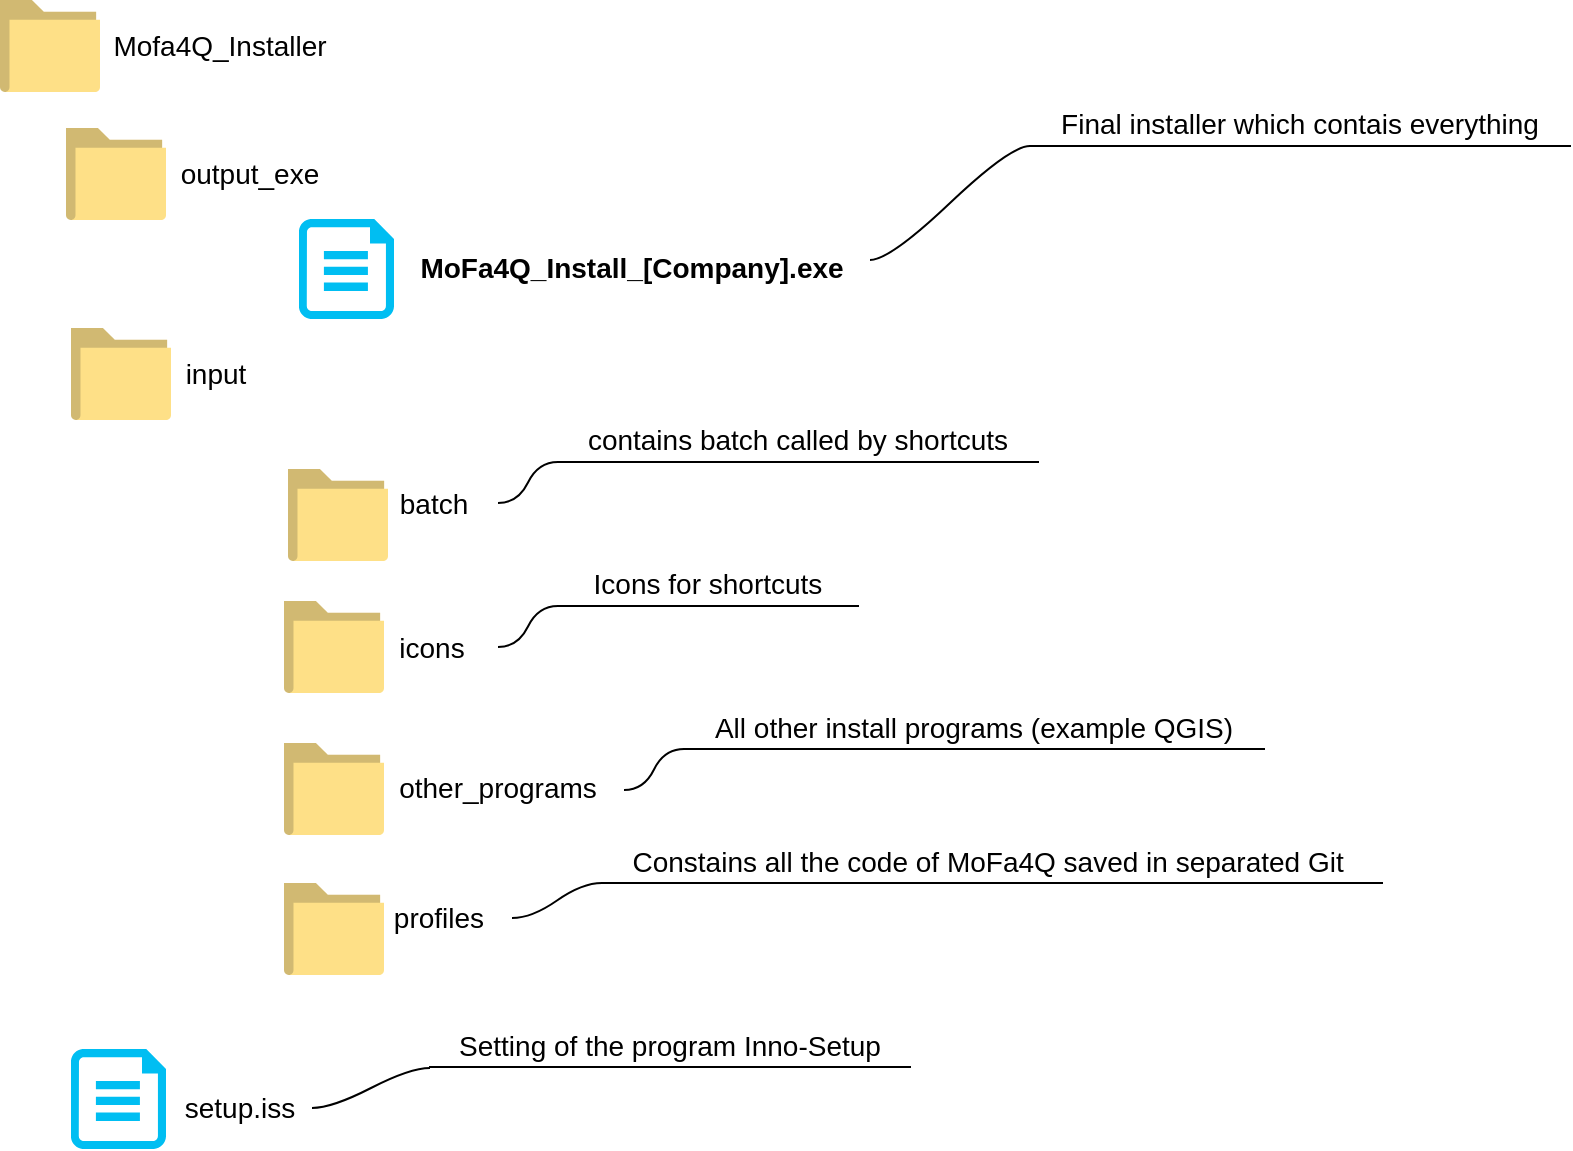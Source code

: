 <mxfile version="12.1.3" type="device" pages="1"><diagram id="9FZ8eg_lb99T7szyuwr7" name="Page-1"><mxGraphModel dx="1635" dy="669" grid="1" gridSize="10" guides="1" tooltips="1" connect="1" arrows="1" fold="1" page="1" pageScale="1" pageWidth="1169" pageHeight="827" math="0" shadow="0"><root><mxCell id="0"/><mxCell id="1" parent="0"/><mxCell id="6StwylmHo_MRU44BRu54-1" value="" style="aspect=fixed;html=1;perimeter=none;align=center;shadow=0;dashed=0;image;fontSize=12;image=img/lib/mscae/FolderBlank.svg;" parent="1" vertex="1"><mxGeometry x="45" y="120" width="50" height="46" as="geometry"/></mxCell><mxCell id="6StwylmHo_MRU44BRu54-3" value="&lt;font style=&quot;font-size: 14px&quot;&gt;Mofa4Q_Installer&lt;/font&gt;" style="text;html=1;strokeColor=none;fillColor=none;align=center;verticalAlign=middle;whiteSpace=wrap;rounded=0;" parent="1" vertex="1"><mxGeometry x="105" y="133" width="100" height="20" as="geometry"/></mxCell><mxCell id="6StwylmHo_MRU44BRu54-7" value="&lt;font style=&quot;font-size: 14px&quot;&gt;output_exe&lt;/font&gt;" style="text;html=1;strokeColor=none;fillColor=none;align=center;verticalAlign=middle;whiteSpace=wrap;rounded=0;" parent="1" vertex="1"><mxGeometry x="120" y="197" width="100" height="20" as="geometry"/></mxCell><mxCell id="6StwylmHo_MRU44BRu54-12" value="&lt;font style=&quot;font-size: 14px&quot;&gt;batch&lt;/font&gt;" style="text;html=1;strokeColor=none;fillColor=none;align=center;verticalAlign=middle;whiteSpace=wrap;rounded=0;" parent="1" vertex="1"><mxGeometry x="211.5" y="361.5" width="100" height="20" as="geometry"/></mxCell><mxCell id="6StwylmHo_MRU44BRu54-13" value="" style="aspect=fixed;html=1;perimeter=none;align=center;shadow=0;dashed=0;image;fontSize=12;image=img/lib/mscae/FolderBlank.svg;" parent="1" vertex="1"><mxGeometry x="187" y="420.5" width="50" height="46" as="geometry"/></mxCell><mxCell id="6StwylmHo_MRU44BRu54-14" value="&lt;font style=&quot;font-size: 14px&quot;&gt;icons&lt;/font&gt;" style="text;html=1;strokeColor=none;fillColor=none;align=center;verticalAlign=middle;whiteSpace=wrap;rounded=0;" parent="1" vertex="1"><mxGeometry x="210.5" y="433.5" width="100" height="20" as="geometry"/></mxCell><mxCell id="6StwylmHo_MRU44BRu54-15" value="" style="aspect=fixed;html=1;perimeter=none;align=center;shadow=0;dashed=0;image;fontSize=12;image=img/lib/mscae/FolderBlank.svg;" parent="1" vertex="1"><mxGeometry x="187" y="491.5" width="50" height="46" as="geometry"/></mxCell><mxCell id="6StwylmHo_MRU44BRu54-16" value="&lt;font style=&quot;font-size: 14px&quot;&gt;other_programs&lt;/font&gt;" style="text;html=1;strokeColor=none;fillColor=none;align=center;verticalAlign=middle;whiteSpace=wrap;rounded=0;" parent="1" vertex="1"><mxGeometry x="244" y="504" width="100" height="20" as="geometry"/></mxCell><mxCell id="6StwylmHo_MRU44BRu54-17" value="" style="aspect=fixed;html=1;perimeter=none;align=center;shadow=0;dashed=0;image;fontSize=12;image=img/lib/mscae/FolderBlank.svg;" parent="1" vertex="1"><mxGeometry x="187" y="561.5" width="50" height="46" as="geometry"/></mxCell><mxCell id="6StwylmHo_MRU44BRu54-18" value="&lt;font style=&quot;font-size: 14px&quot;&gt;profiles&lt;/font&gt;" style="text;html=1;strokeColor=none;fillColor=none;align=center;verticalAlign=middle;whiteSpace=wrap;rounded=0;" parent="1" vertex="1"><mxGeometry x="228" y="569" width="73" height="20" as="geometry"/></mxCell><mxCell id="6StwylmHo_MRU44BRu54-19" value="" style="verticalLabelPosition=bottom;html=1;verticalAlign=top;align=center;strokeColor=none;fillColor=#00BEF2;shape=mxgraph.azure.cloud_services_configuration_file;pointerEvents=1;" parent="1" vertex="1"><mxGeometry x="194.5" y="229.5" width="47.5" height="50" as="geometry"/></mxCell><mxCell id="6StwylmHo_MRU44BRu54-20" value="&lt;b&gt;&lt;font style=&quot;font-size: 14px&quot;&gt;MoFa4Q_Install_[Company].exe&lt;/font&gt;&lt;/b&gt;" style="text;html=1;strokeColor=none;fillColor=none;align=center;verticalAlign=middle;whiteSpace=wrap;rounded=0;" parent="1" vertex="1"><mxGeometry x="310.5" y="243.5" width="100" height="20" as="geometry"/></mxCell><mxCell id="6StwylmHo_MRU44BRu54-21" value="" style="verticalLabelPosition=bottom;html=1;verticalAlign=top;align=center;strokeColor=none;fillColor=#00BEF2;shape=mxgraph.azure.cloud_services_configuration_file;pointerEvents=1;" parent="1" vertex="1"><mxGeometry x="80.5" y="644.5" width="47.5" height="50" as="geometry"/></mxCell><mxCell id="6StwylmHo_MRU44BRu54-22" value="" style="aspect=fixed;html=1;perimeter=none;align=center;shadow=0;dashed=0;image;fontSize=12;image=img/lib/mscae/FolderBlank.svg;" parent="1" vertex="1"><mxGeometry x="80.5" y="284" width="50" height="46" as="geometry"/></mxCell><mxCell id="6StwylmHo_MRU44BRu54-23" value="&lt;font style=&quot;font-size: 14px&quot;&gt;input&lt;/font&gt;" style="text;html=1;strokeColor=none;fillColor=none;align=center;verticalAlign=middle;whiteSpace=wrap;rounded=0;" parent="1" vertex="1"><mxGeometry x="103" y="297" width="100" height="20" as="geometry"/></mxCell><mxCell id="6StwylmHo_MRU44BRu54-24" value="&lt;font style=&quot;font-size: 14px&quot;&gt;setup.iss&lt;/font&gt;" style="text;html=1;strokeColor=none;fillColor=none;align=center;verticalAlign=middle;whiteSpace=wrap;rounded=0;" parent="1" vertex="1"><mxGeometry x="115" y="663.5" width="100" height="20" as="geometry"/></mxCell><mxCell id="6StwylmHo_MRU44BRu54-25" value="&lt;font style=&quot;font-size: 14px&quot;&gt;Final installer which contais everything&lt;/font&gt;" style="whiteSpace=wrap;html=1;shape=partialRectangle;top=0;left=0;bottom=1;right=0;points=[[0,1],[1,1]];strokeColor=#000000;fillColor=none;align=center;verticalAlign=bottom;routingCenterY=0.5;snapToPoint=1;container=1;recursiveResize=0;autosize=1;treeFolding=1;" parent="1" vertex="1"><mxGeometry x="560" y="173" width="270" height="20" as="geometry"/></mxCell><mxCell id="6StwylmHo_MRU44BRu54-26" value="" style="edgeStyle=entityRelationEdgeStyle;startArrow=none;endArrow=none;segment=10;curved=1;" parent="1" edge="1"><mxGeometry relative="1" as="geometry"><mxPoint x="480" y="250" as="sourcePoint"/><mxPoint x="560" y="193" as="targetPoint"/></mxGeometry></mxCell><mxCell id="6StwylmHo_MRU44BRu54-30" value="&lt;font style=&quot;font-size: 14px&quot;&gt;Setting of the program Inno-Setup&lt;/font&gt;" style="whiteSpace=wrap;html=1;shape=partialRectangle;top=0;left=0;bottom=1;right=0;points=[[0,1],[1,1]];strokeColor=#000000;fillColor=none;align=center;verticalAlign=bottom;routingCenterY=0.5;snapToPoint=1;container=1;recursiveResize=0;autosize=1;treeFolding=1;" parent="1" vertex="1"><mxGeometry x="260" y="633.5" width="240" height="20" as="geometry"/></mxCell><mxCell id="6StwylmHo_MRU44BRu54-31" value="" style="edgeStyle=entityRelationEdgeStyle;startArrow=none;endArrow=none;segment=10;curved=1;" parent="1" edge="1"><mxGeometry relative="1" as="geometry"><mxPoint x="201" y="674" as="sourcePoint"/><mxPoint x="260" y="654" as="targetPoint"/></mxGeometry></mxCell><mxCell id="6StwylmHo_MRU44BRu54-32" value="&lt;font style=&quot;font-size: 14px&quot;&gt;All other install programs (example QGIS)&lt;/font&gt;" style="whiteSpace=wrap;html=1;shape=partialRectangle;top=0;left=0;bottom=1;right=0;points=[[0,1],[1,1]];strokeColor=#000000;fillColor=none;align=center;verticalAlign=bottom;routingCenterY=0.5;snapToPoint=1;container=1;recursiveResize=0;autosize=1;treeFolding=1;" parent="1" vertex="1"><mxGeometry x="387" y="474.5" width="290" height="20" as="geometry"/></mxCell><mxCell id="6StwylmHo_MRU44BRu54-33" value="" style="edgeStyle=entityRelationEdgeStyle;startArrow=none;endArrow=none;segment=10;curved=1;" parent="1" target="6StwylmHo_MRU44BRu54-32" edge="1"><mxGeometry relative="1" as="geometry"><mxPoint x="357" y="515" as="sourcePoint"/></mxGeometry></mxCell><mxCell id="6StwylmHo_MRU44BRu54-34" value="&lt;font style=&quot;font-size: 14px&quot;&gt;Constains all the code of MoFa4Q saved in separated Git&amp;nbsp;&lt;/font&gt;" style="whiteSpace=wrap;html=1;shape=partialRectangle;top=0;left=0;bottom=1;right=0;points=[[0,1],[1,1]];strokeColor=#000000;fillColor=none;align=center;verticalAlign=bottom;routingCenterY=0.5;snapToPoint=1;container=1;recursiveResize=0;autosize=1;treeFolding=1;" parent="1" vertex="1" collapsed="1"><mxGeometry x="346" y="541.5" width="390" height="20" as="geometry"/></mxCell><mxCell id="6StwylmHo_MRU44BRu54-35" value="" style="edgeStyle=entityRelationEdgeStyle;startArrow=none;endArrow=none;segment=10;curved=1;" parent="1" source="6StwylmHo_MRU44BRu54-18" target="6StwylmHo_MRU44BRu54-34" edge="1"><mxGeometry relative="1" as="geometry"><mxPoint x="306" y="581.5" as="sourcePoint"/></mxGeometry></mxCell><mxCell id="6StwylmHo_MRU44BRu54-37" value="" style="aspect=fixed;html=1;perimeter=none;align=center;shadow=0;dashed=0;image;fontSize=12;image=img/lib/mscae/FolderBlank.svg;" parent="1" vertex="1"><mxGeometry x="189" y="354.5" width="50" height="46" as="geometry"/></mxCell><mxCell id="UePkKqcnqmuzDl14Od3h-1" value="" style="aspect=fixed;html=1;perimeter=none;align=center;shadow=0;dashed=0;image;fontSize=12;image=img/lib/mscae/FolderBlank.svg;" parent="1" vertex="1"><mxGeometry x="78" y="184" width="50" height="46" as="geometry"/></mxCell><mxCell id="UePkKqcnqmuzDl14Od3h-3" value="&lt;font style=&quot;font-size: 14px&quot;&gt;contains batch called by shortcuts&lt;/font&gt;" style="whiteSpace=wrap;html=1;shape=partialRectangle;top=0;left=0;bottom=1;right=0;points=[[0,1],[1,1]];strokeColor=#000000;fillColor=none;align=center;verticalAlign=bottom;routingCenterY=0.5;snapToPoint=1;container=1;recursiveResize=0;autosize=1;treeFolding=1;" parent="1" vertex="1"><mxGeometry x="324" y="331" width="240" height="20" as="geometry"/></mxCell><mxCell id="UePkKqcnqmuzDl14Od3h-4" value="" style="edgeStyle=entityRelationEdgeStyle;startArrow=none;endArrow=none;segment=10;curved=1;" parent="1" target="UePkKqcnqmuzDl14Od3h-3" edge="1"><mxGeometry relative="1" as="geometry"><mxPoint x="294" y="371.5" as="sourcePoint"/></mxGeometry></mxCell><mxCell id="UePkKqcnqmuzDl14Od3h-5" value="&lt;font style=&quot;font-size: 14px&quot;&gt;Icons for shortcuts&lt;/font&gt;" style="whiteSpace=wrap;html=1;shape=partialRectangle;top=0;left=0;bottom=1;right=0;points=[[0,1],[1,1]];strokeColor=#000000;fillColor=none;align=center;verticalAlign=bottom;routingCenterY=0.5;snapToPoint=1;container=1;recursiveResize=0;autosize=1;treeFolding=1;" parent="1" vertex="1"><mxGeometry x="324" y="403" width="150" height="20" as="geometry"/></mxCell><mxCell id="UePkKqcnqmuzDl14Od3h-6" value="" style="edgeStyle=entityRelationEdgeStyle;startArrow=none;endArrow=none;segment=10;curved=1;" parent="1" target="UePkKqcnqmuzDl14Od3h-5" edge="1"><mxGeometry relative="1" as="geometry"><mxPoint x="294" y="443.5" as="sourcePoint"/></mxGeometry></mxCell></root></mxGraphModel></diagram></mxfile>